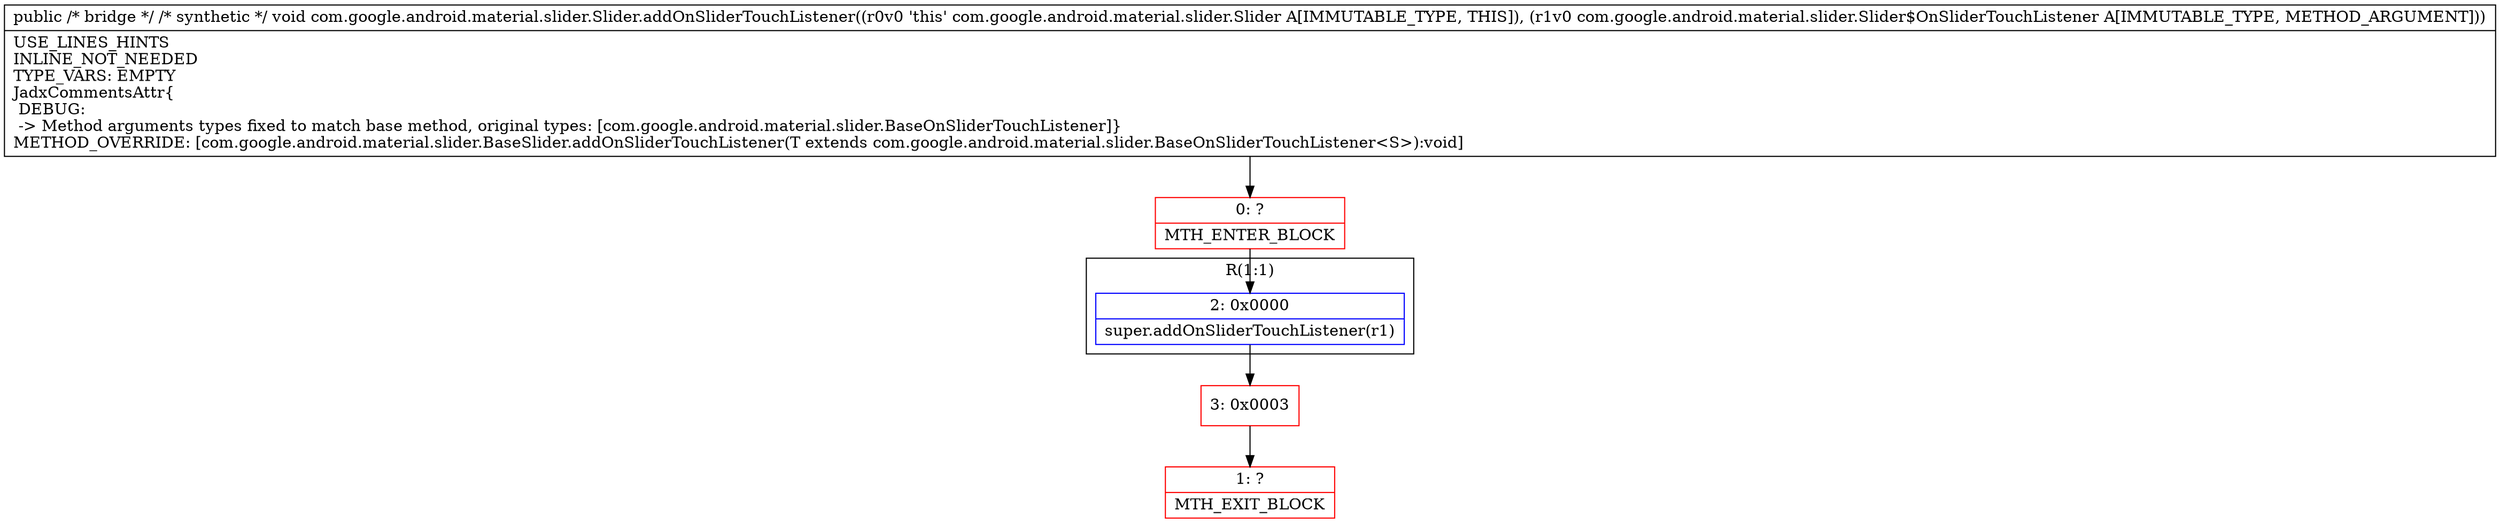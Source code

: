 digraph "CFG forcom.google.android.material.slider.Slider.addOnSliderTouchListener(Lcom\/google\/android\/material\/slider\/BaseOnSliderTouchListener;)V" {
subgraph cluster_Region_1609409671 {
label = "R(1:1)";
node [shape=record,color=blue];
Node_2 [shape=record,label="{2\:\ 0x0000|super.addOnSliderTouchListener(r1)\l}"];
}
Node_0 [shape=record,color=red,label="{0\:\ ?|MTH_ENTER_BLOCK\l}"];
Node_3 [shape=record,color=red,label="{3\:\ 0x0003}"];
Node_1 [shape=record,color=red,label="{1\:\ ?|MTH_EXIT_BLOCK\l}"];
MethodNode[shape=record,label="{public \/* bridge *\/ \/* synthetic *\/ void com.google.android.material.slider.Slider.addOnSliderTouchListener((r0v0 'this' com.google.android.material.slider.Slider A[IMMUTABLE_TYPE, THIS]), (r1v0 com.google.android.material.slider.Slider$OnSliderTouchListener A[IMMUTABLE_TYPE, METHOD_ARGUMENT]))  | USE_LINES_HINTS\lINLINE_NOT_NEEDED\lTYPE_VARS: EMPTY\lJadxCommentsAttr\{\l DEBUG: \l \-\> Method arguments types fixed to match base method, original types: [com.google.android.material.slider.BaseOnSliderTouchListener]\}\lMETHOD_OVERRIDE: [com.google.android.material.slider.BaseSlider.addOnSliderTouchListener(T extends com.google.android.material.slider.BaseOnSliderTouchListener\<S\>):void]\l}"];
MethodNode -> Node_0;Node_2 -> Node_3;
Node_0 -> Node_2;
Node_3 -> Node_1;
}

